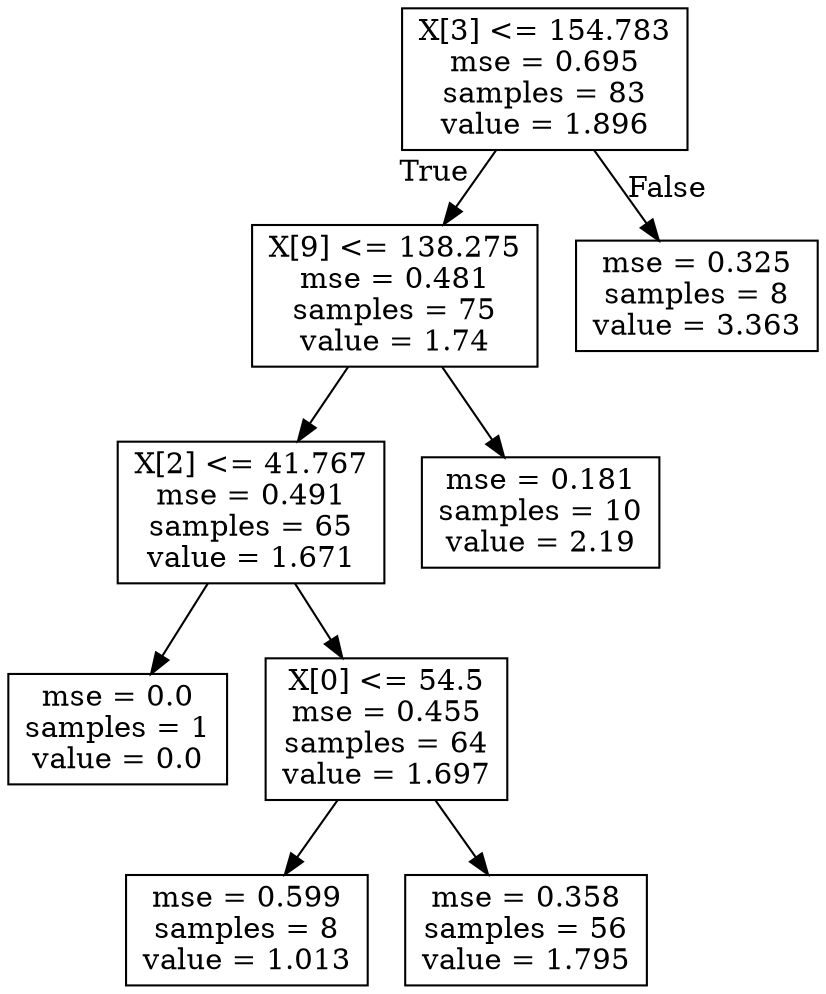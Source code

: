 digraph Tree {
node [shape=box] ;
0 [label="X[3] <= 154.783\nmse = 0.695\nsamples = 83\nvalue = 1.896"] ;
1 [label="X[9] <= 138.275\nmse = 0.481\nsamples = 75\nvalue = 1.74"] ;
0 -> 1 [labeldistance=2.5, labelangle=45, headlabel="True"] ;
3 [label="X[2] <= 41.767\nmse = 0.491\nsamples = 65\nvalue = 1.671"] ;
1 -> 3 ;
5 [label="mse = 0.0\nsamples = 1\nvalue = 0.0"] ;
3 -> 5 ;
6 [label="X[0] <= 54.5\nmse = 0.455\nsamples = 64\nvalue = 1.697"] ;
3 -> 6 ;
7 [label="mse = 0.599\nsamples = 8\nvalue = 1.013"] ;
6 -> 7 ;
8 [label="mse = 0.358\nsamples = 56\nvalue = 1.795"] ;
6 -> 8 ;
4 [label="mse = 0.181\nsamples = 10\nvalue = 2.19"] ;
1 -> 4 ;
2 [label="mse = 0.325\nsamples = 8\nvalue = 3.363"] ;
0 -> 2 [labeldistance=2.5, labelangle=-45, headlabel="False"] ;
}